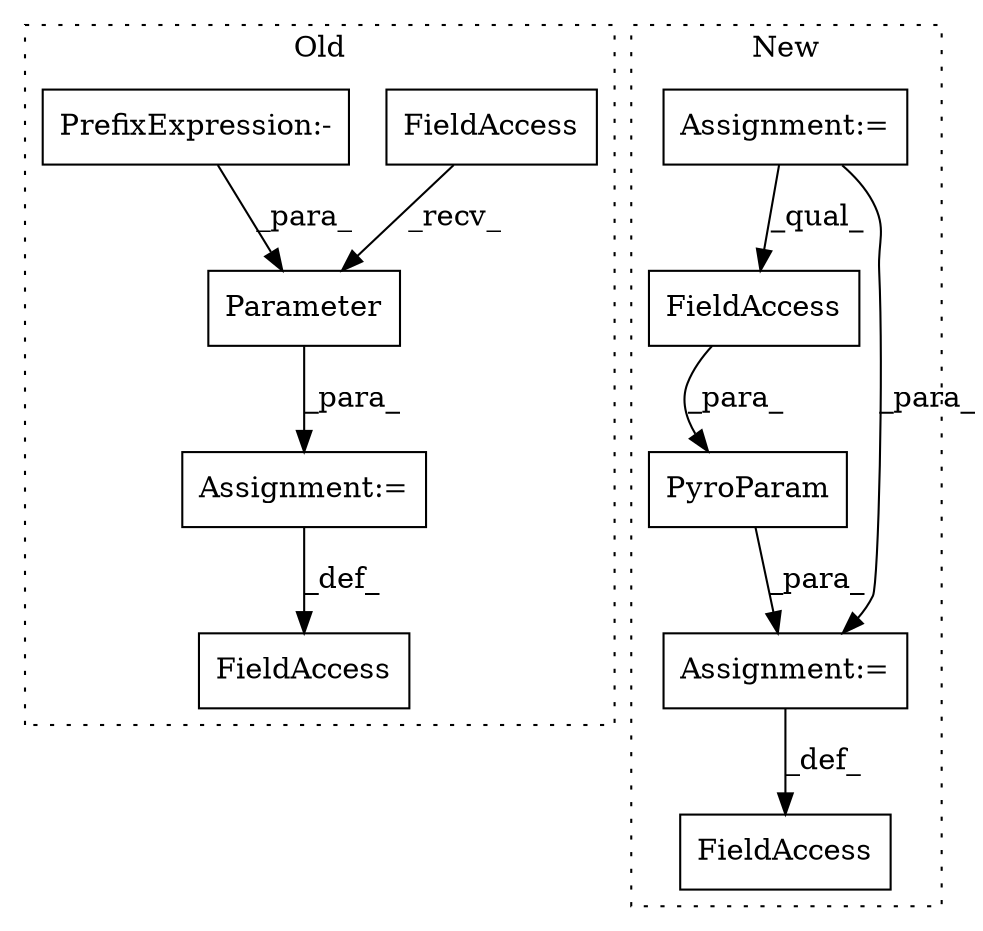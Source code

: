 digraph G {
subgraph cluster0 {
1 [label="Parameter" a="32" s="769,803" l="10,1" shape="box"];
6 [label="FieldAccess" a="22" s="735" l="24" shape="box"];
7 [label="FieldAccess" a="22" s="760" l="8" shape="box"];
8 [label="Assignment:=" a="7" s="759" l="1" shape="box"];
10 [label="PrefixExpression:-" a="38" s="597" l="1" shape="box"];
label = "Old";
style="dotted";
}
subgraph cluster1 {
2 [label="PyroParam" a="32" s="850,901" l="10,1" shape="box"];
3 [label="FieldAccess" a="22" s="881" l="20" shape="box"];
4 [label="Assignment:=" a="7" s="559" l="11" shape="box"];
5 [label="FieldAccess" a="22" s="829" l="20" shape="box"];
9 [label="Assignment:=" a="7" s="849" l="1" shape="box"];
label = "New";
style="dotted";
}
1 -> 8 [label="_para_"];
2 -> 9 [label="_para_"];
3 -> 2 [label="_para_"];
4 -> 3 [label="_qual_"];
4 -> 9 [label="_para_"];
7 -> 1 [label="_recv_"];
8 -> 6 [label="_def_"];
9 -> 5 [label="_def_"];
10 -> 1 [label="_para_"];
}